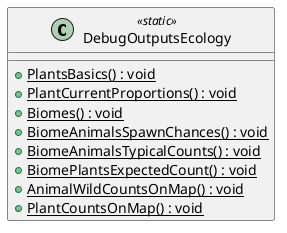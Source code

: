 @startuml
class DebugOutputsEcology <<static>> {
    + {static} PlantsBasics() : void
    + {static} PlantCurrentProportions() : void
    + {static} Biomes() : void
    + {static} BiomeAnimalsSpawnChances() : void
    + {static} BiomeAnimalsTypicalCounts() : void
    + {static} BiomePlantsExpectedCount() : void
    + {static} AnimalWildCountsOnMap() : void
    + {static} PlantCountsOnMap() : void
}
@enduml
